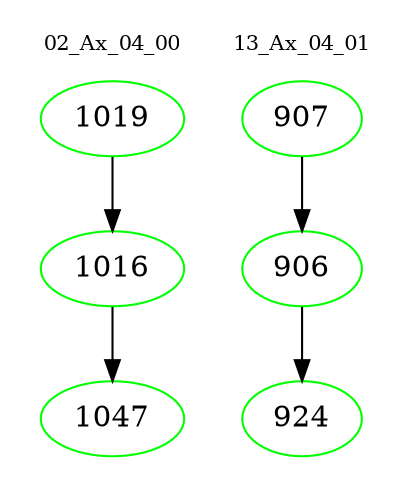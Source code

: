 digraph{
subgraph cluster_0 {
color = white
label = "02_Ax_04_00";
fontsize=10;
T0_1019 [label="1019", color="green"]
T0_1019 -> T0_1016 [color="black"]
T0_1016 [label="1016", color="green"]
T0_1016 -> T0_1047 [color="black"]
T0_1047 [label="1047", color="green"]
}
subgraph cluster_1 {
color = white
label = "13_Ax_04_01";
fontsize=10;
T1_907 [label="907", color="green"]
T1_907 -> T1_906 [color="black"]
T1_906 [label="906", color="green"]
T1_906 -> T1_924 [color="black"]
T1_924 [label="924", color="green"]
}
}
